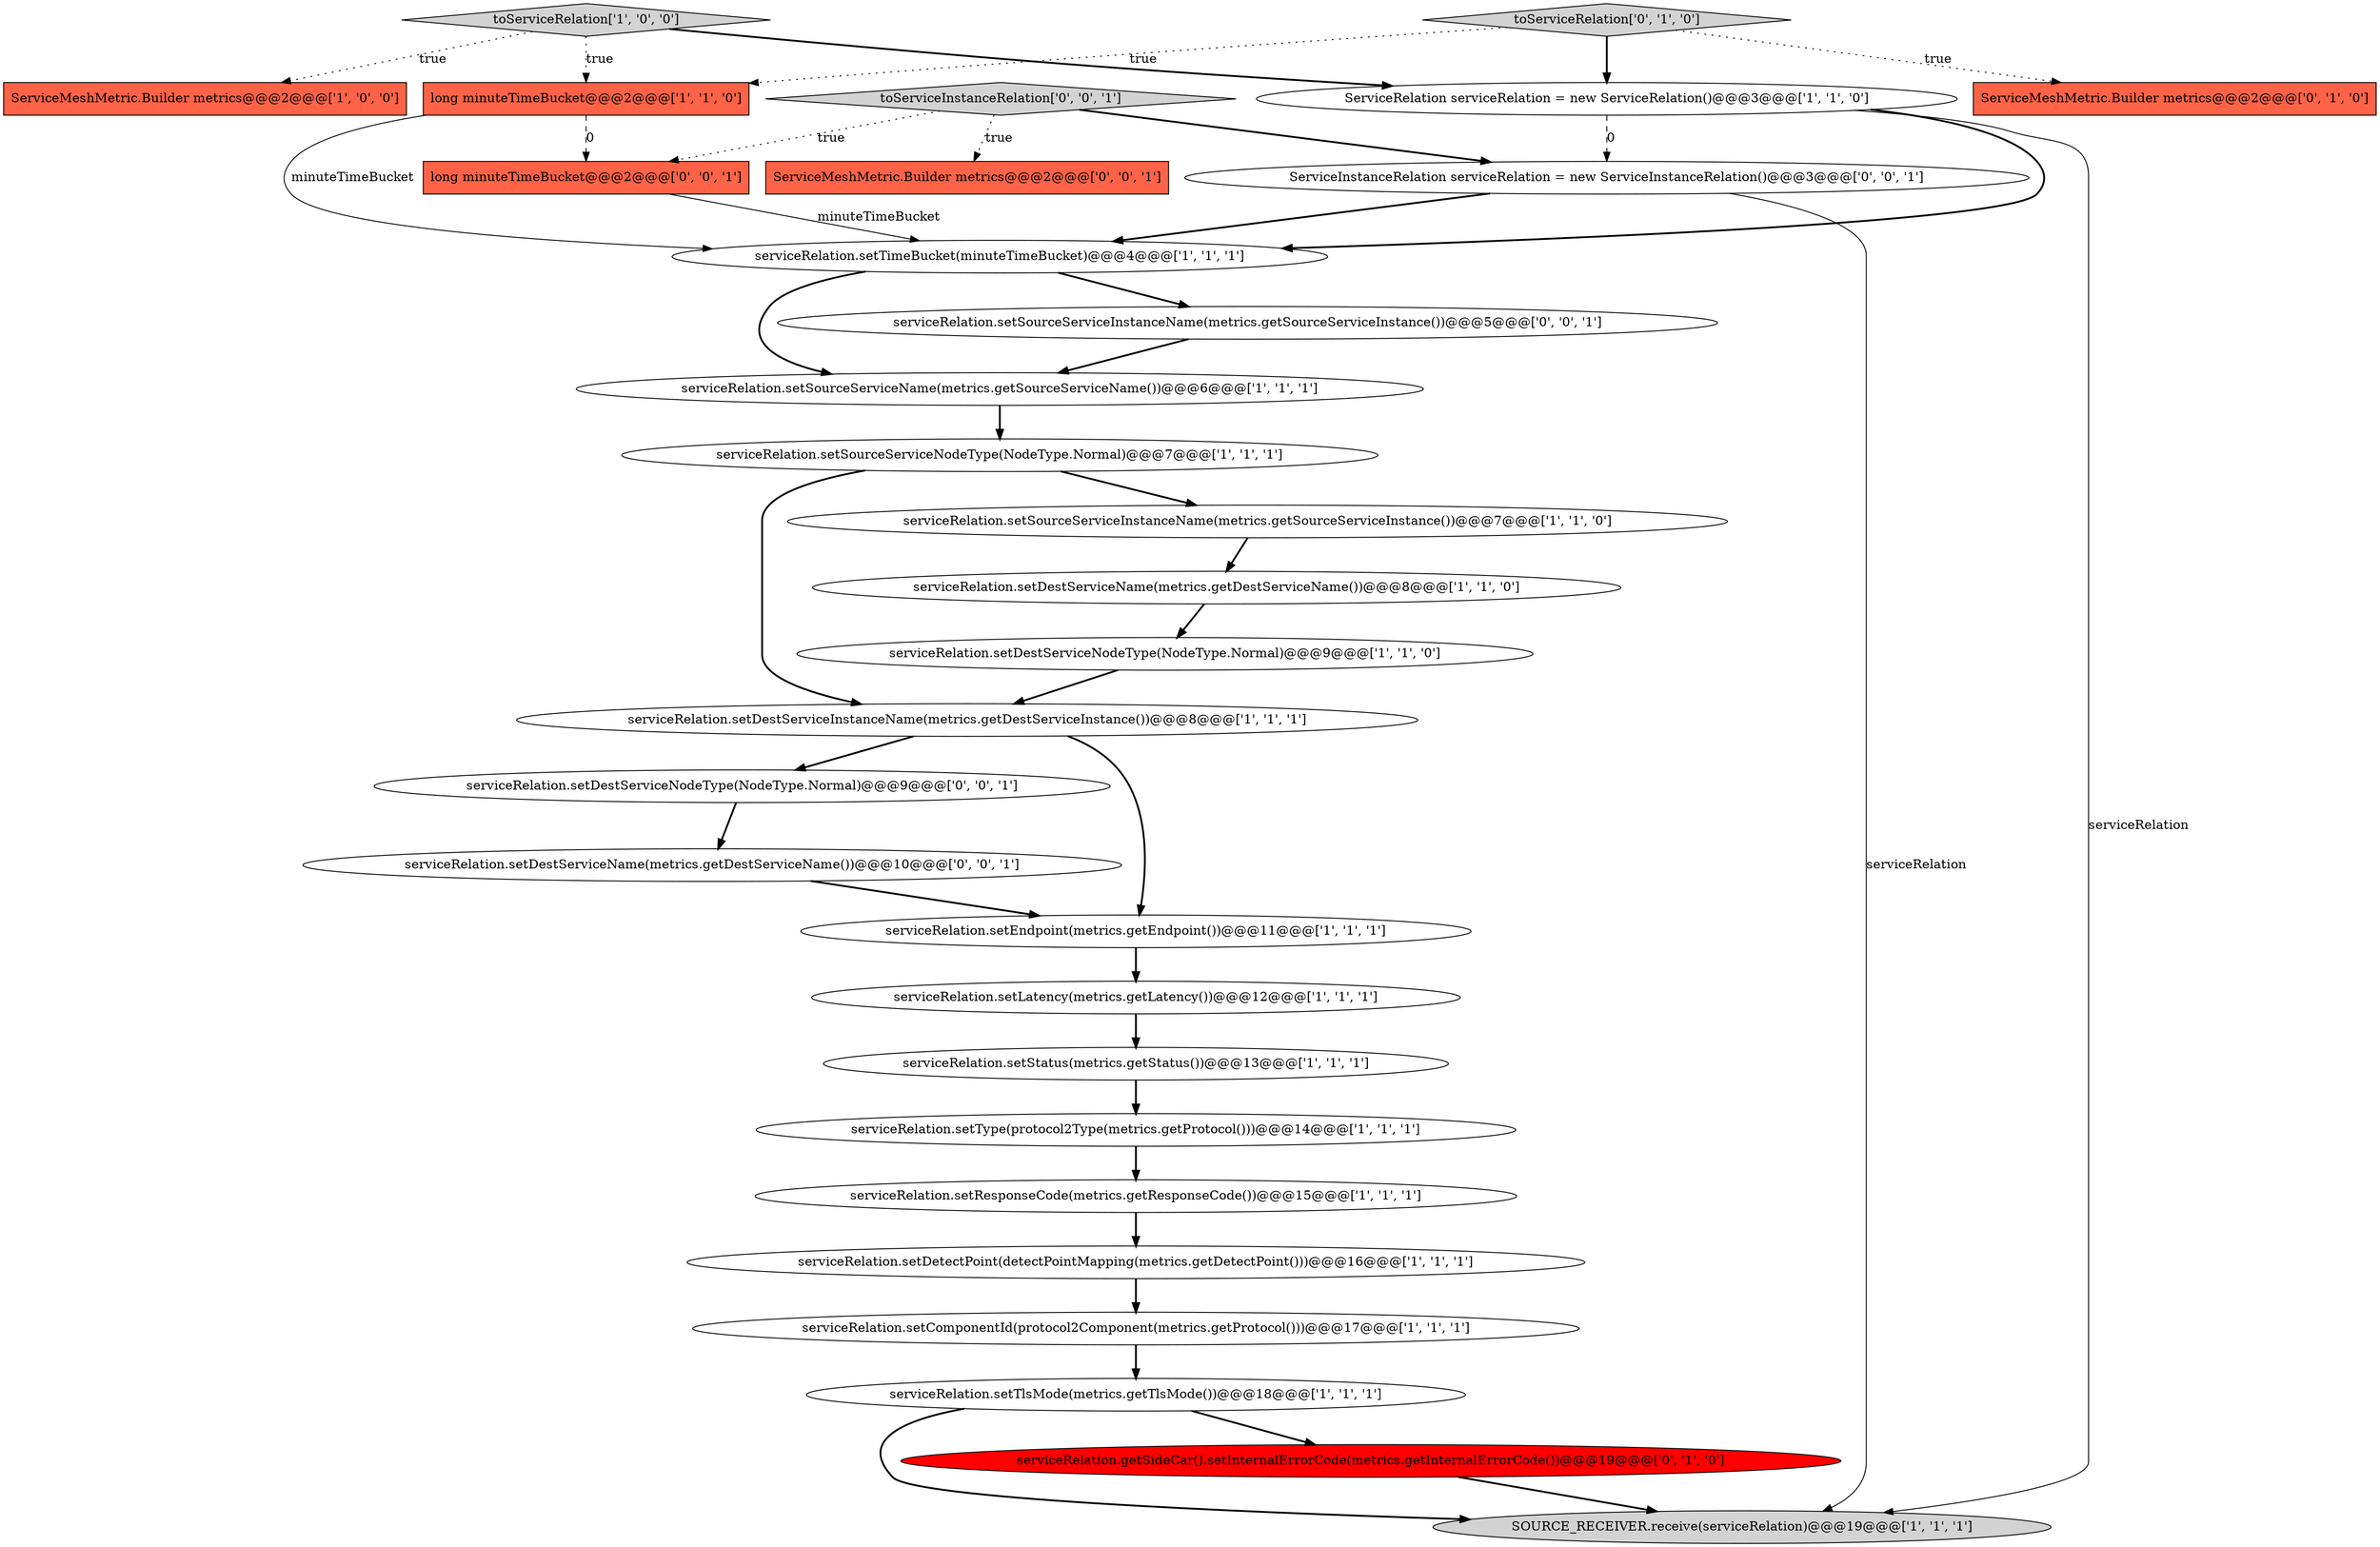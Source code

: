 digraph {
28 [style = filled, label = "serviceRelation.setDestServiceNodeType(NodeType.Normal)@@@9@@@['0', '0', '1']", fillcolor = white, shape = ellipse image = "AAA0AAABBB3BBB"];
20 [style = filled, label = "ServiceMeshMetric.Builder metrics@@@2@@@['0', '1', '0']", fillcolor = tomato, shape = box image = "AAA0AAABBB2BBB"];
17 [style = filled, label = "serviceRelation.setSourceServiceName(metrics.getSourceServiceName())@@@6@@@['1', '1', '1']", fillcolor = white, shape = ellipse image = "AAA0AAABBB1BBB"];
16 [style = filled, label = "ServiceRelation serviceRelation = new ServiceRelation()@@@3@@@['1', '1', '0']", fillcolor = white, shape = ellipse image = "AAA0AAABBB1BBB"];
13 [style = filled, label = "serviceRelation.setDetectPoint(detectPointMapping(metrics.getDetectPoint()))@@@16@@@['1', '1', '1']", fillcolor = white, shape = ellipse image = "AAA0AAABBB1BBB"];
26 [style = filled, label = "toServiceInstanceRelation['0', '0', '1']", fillcolor = lightgray, shape = diamond image = "AAA0AAABBB3BBB"];
24 [style = filled, label = "ServiceMeshMetric.Builder metrics@@@2@@@['0', '0', '1']", fillcolor = tomato, shape = box image = "AAA0AAABBB3BBB"];
8 [style = filled, label = "serviceRelation.setResponseCode(metrics.getResponseCode())@@@15@@@['1', '1', '1']", fillcolor = white, shape = ellipse image = "AAA0AAABBB1BBB"];
3 [style = filled, label = "serviceRelation.setEndpoint(metrics.getEndpoint())@@@11@@@['1', '1', '1']", fillcolor = white, shape = ellipse image = "AAA0AAABBB1BBB"];
19 [style = filled, label = "serviceRelation.setComponentId(protocol2Component(metrics.getProtocol()))@@@17@@@['1', '1', '1']", fillcolor = white, shape = ellipse image = "AAA0AAABBB1BBB"];
22 [style = filled, label = "serviceRelation.getSideCar().setInternalErrorCode(metrics.getInternalErrorCode())@@@19@@@['0', '1', '0']", fillcolor = red, shape = ellipse image = "AAA1AAABBB2BBB"];
6 [style = filled, label = "SOURCE_RECEIVER.receive(serviceRelation)@@@19@@@['1', '1', '1']", fillcolor = lightgray, shape = ellipse image = "AAA0AAABBB1BBB"];
12 [style = filled, label = "ServiceMeshMetric.Builder metrics@@@2@@@['1', '0', '0']", fillcolor = tomato, shape = box image = "AAA0AAABBB1BBB"];
10 [style = filled, label = "serviceRelation.setStatus(metrics.getStatus())@@@13@@@['1', '1', '1']", fillcolor = white, shape = ellipse image = "AAA0AAABBB1BBB"];
7 [style = filled, label = "serviceRelation.setDestServiceNodeType(NodeType.Normal)@@@9@@@['1', '1', '0']", fillcolor = white, shape = ellipse image = "AAA0AAABBB1BBB"];
14 [style = filled, label = "serviceRelation.setType(protocol2Type(metrics.getProtocol()))@@@14@@@['1', '1', '1']", fillcolor = white, shape = ellipse image = "AAA0AAABBB1BBB"];
4 [style = filled, label = "serviceRelation.setSourceServiceNodeType(NodeType.Normal)@@@7@@@['1', '1', '1']", fillcolor = white, shape = ellipse image = "AAA0AAABBB1BBB"];
0 [style = filled, label = "serviceRelation.setDestServiceInstanceName(metrics.getDestServiceInstance())@@@8@@@['1', '1', '1']", fillcolor = white, shape = ellipse image = "AAA0AAABBB1BBB"];
25 [style = filled, label = "serviceRelation.setSourceServiceInstanceName(metrics.getSourceServiceInstance())@@@5@@@['0', '0', '1']", fillcolor = white, shape = ellipse image = "AAA0AAABBB3BBB"];
1 [style = filled, label = "toServiceRelation['1', '0', '0']", fillcolor = lightgray, shape = diamond image = "AAA0AAABBB1BBB"];
27 [style = filled, label = "long minuteTimeBucket@@@2@@@['0', '0', '1']", fillcolor = tomato, shape = box image = "AAA0AAABBB3BBB"];
18 [style = filled, label = "serviceRelation.setSourceServiceInstanceName(metrics.getSourceServiceInstance())@@@7@@@['1', '1', '0']", fillcolor = white, shape = ellipse image = "AAA0AAABBB1BBB"];
5 [style = filled, label = "serviceRelation.setTimeBucket(minuteTimeBucket)@@@4@@@['1', '1', '1']", fillcolor = white, shape = ellipse image = "AAA0AAABBB1BBB"];
11 [style = filled, label = "serviceRelation.setLatency(metrics.getLatency())@@@12@@@['1', '1', '1']", fillcolor = white, shape = ellipse image = "AAA0AAABBB1BBB"];
23 [style = filled, label = "serviceRelation.setDestServiceName(metrics.getDestServiceName())@@@10@@@['0', '0', '1']", fillcolor = white, shape = ellipse image = "AAA0AAABBB3BBB"];
2 [style = filled, label = "serviceRelation.setDestServiceName(metrics.getDestServiceName())@@@8@@@['1', '1', '0']", fillcolor = white, shape = ellipse image = "AAA0AAABBB1BBB"];
29 [style = filled, label = "ServiceInstanceRelation serviceRelation = new ServiceInstanceRelation()@@@3@@@['0', '0', '1']", fillcolor = white, shape = ellipse image = "AAA0AAABBB3BBB"];
9 [style = filled, label = "serviceRelation.setTlsMode(metrics.getTlsMode())@@@18@@@['1', '1', '1']", fillcolor = white, shape = ellipse image = "AAA0AAABBB1BBB"];
15 [style = filled, label = "long minuteTimeBucket@@@2@@@['1', '1', '0']", fillcolor = tomato, shape = box image = "AAA0AAABBB1BBB"];
21 [style = filled, label = "toServiceRelation['0', '1', '0']", fillcolor = lightgray, shape = diamond image = "AAA0AAABBB2BBB"];
9->22 [style = bold, label=""];
0->3 [style = bold, label=""];
29->5 [style = bold, label=""];
21->20 [style = dotted, label="true"];
21->15 [style = dotted, label="true"];
10->14 [style = bold, label=""];
26->29 [style = bold, label=""];
26->27 [style = dotted, label="true"];
15->5 [style = solid, label="minuteTimeBucket"];
3->11 [style = bold, label=""];
4->18 [style = bold, label=""];
7->0 [style = bold, label=""];
23->3 [style = bold, label=""];
18->2 [style = bold, label=""];
5->17 [style = bold, label=""];
25->17 [style = bold, label=""];
5->25 [style = bold, label=""];
9->6 [style = bold, label=""];
4->0 [style = bold, label=""];
16->6 [style = solid, label="serviceRelation"];
13->19 [style = bold, label=""];
19->9 [style = bold, label=""];
11->10 [style = bold, label=""];
1->16 [style = bold, label=""];
28->23 [style = bold, label=""];
1->15 [style = dotted, label="true"];
26->24 [style = dotted, label="true"];
1->12 [style = dotted, label="true"];
29->6 [style = solid, label="serviceRelation"];
16->5 [style = bold, label=""];
21->16 [style = bold, label=""];
16->29 [style = dashed, label="0"];
14->8 [style = bold, label=""];
15->27 [style = dashed, label="0"];
2->7 [style = bold, label=""];
17->4 [style = bold, label=""];
27->5 [style = solid, label="minuteTimeBucket"];
0->28 [style = bold, label=""];
8->13 [style = bold, label=""];
22->6 [style = bold, label=""];
}
